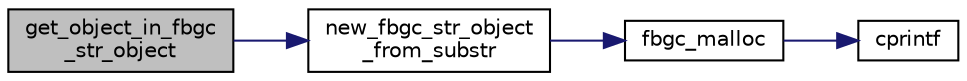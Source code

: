 digraph "get_object_in_fbgc_str_object"
{
  edge [fontname="Helvetica",fontsize="10",labelfontname="Helvetica",labelfontsize="10"];
  node [fontname="Helvetica",fontsize="10",shape=record];
  rankdir="LR";
  Node9 [label="get_object_in_fbgc\l_str_object",height=0.2,width=0.4,color="black", fillcolor="grey75", style="filled", fontcolor="black"];
  Node9 -> Node10 [color="midnightblue",fontsize="10",style="solid"];
  Node10 [label="new_fbgc_str_object\l_from_substr",height=0.2,width=0.4,color="black", fillcolor="white", style="filled",URL="$str__object_8c.html#acb52d0d5127ded9fbb7718d6b6d13d28"];
  Node10 -> Node11 [color="midnightblue",fontsize="10",style="solid"];
  Node11 [label="fbgc_malloc",height=0.2,width=0.4,color="black", fillcolor="white", style="filled",URL="$memory_8c.html#a41dd65ee24d51160659bf94bed90e998"];
  Node11 -> Node12 [color="midnightblue",fontsize="10",style="solid"];
  Node12 [label="cprintf",height=0.2,width=0.4,color="black", fillcolor="white", style="filled",URL="$error_8c.html#a30fee765292b076e015fc846035f2550"];
}
